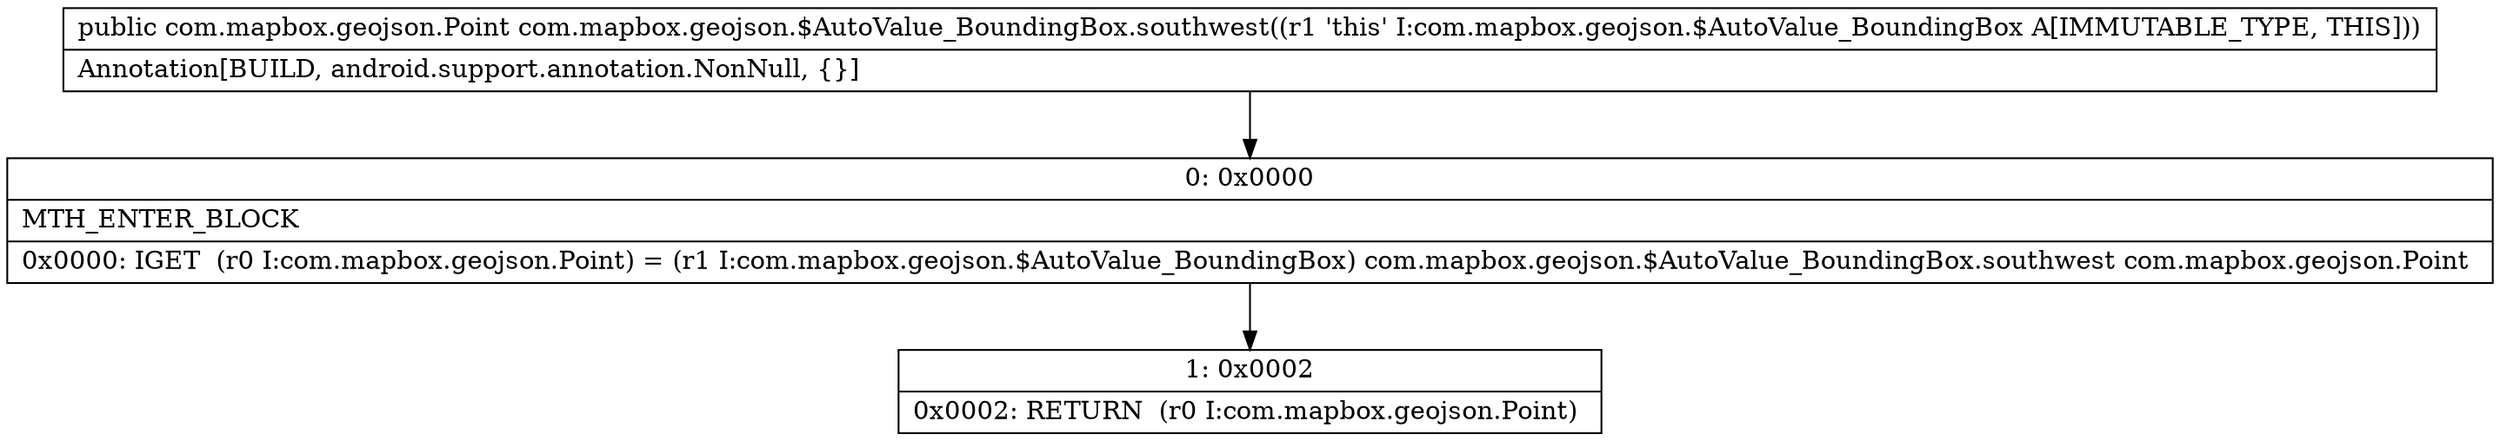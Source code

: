 digraph "CFG forcom.mapbox.geojson.$AutoValue_BoundingBox.southwest()Lcom\/mapbox\/geojson\/Point;" {
Node_0 [shape=record,label="{0\:\ 0x0000|MTH_ENTER_BLOCK\l|0x0000: IGET  (r0 I:com.mapbox.geojson.Point) = (r1 I:com.mapbox.geojson.$AutoValue_BoundingBox) com.mapbox.geojson.$AutoValue_BoundingBox.southwest com.mapbox.geojson.Point \l}"];
Node_1 [shape=record,label="{1\:\ 0x0002|0x0002: RETURN  (r0 I:com.mapbox.geojson.Point) \l}"];
MethodNode[shape=record,label="{public com.mapbox.geojson.Point com.mapbox.geojson.$AutoValue_BoundingBox.southwest((r1 'this' I:com.mapbox.geojson.$AutoValue_BoundingBox A[IMMUTABLE_TYPE, THIS]))  | Annotation[BUILD, android.support.annotation.NonNull, \{\}]\l}"];
MethodNode -> Node_0;
Node_0 -> Node_1;
}

